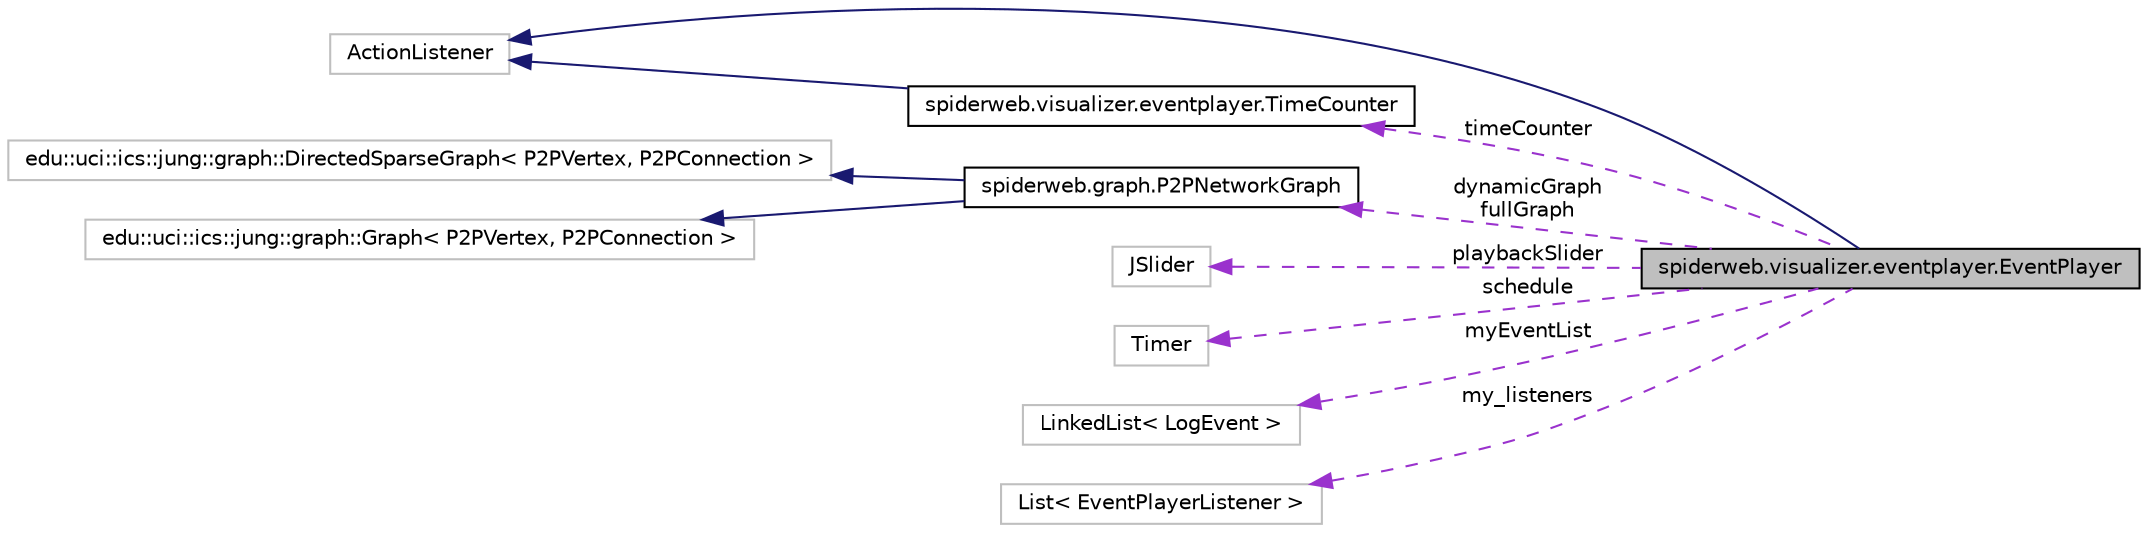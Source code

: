 digraph G
{
  edge [fontname="Helvetica",fontsize="10",labelfontname="Helvetica",labelfontsize="10"];
  node [fontname="Helvetica",fontsize="10",shape=record];
  rankdir=LR;
  Node1 [label="spiderweb.visualizer.eventplayer.EventPlayer",height=0.2,width=0.4,color="black", fillcolor="grey75", style="filled" fontcolor="black"];
  Node2 -> Node1 [dir=back,color="midnightblue",fontsize="10",style="solid",fontname="Helvetica"];
  Node2 [label="ActionListener",height=0.2,width=0.4,color="grey75", fillcolor="white", style="filled"];
  Node3 -> Node1 [dir=back,color="darkorchid3",fontsize="10",style="dashed",label="dynamicGraph\nfullGraph",fontname="Helvetica"];
  Node3 [label="spiderweb.graph.P2PNetworkGraph",height=0.2,width=0.4,color="black", fillcolor="white", style="filled",URL="$classspiderweb_1_1graph_1_1_p2_p_network_graph.html"];
  Node4 -> Node3 [dir=back,color="midnightblue",fontsize="10",style="solid",fontname="Helvetica"];
  Node4 [label="edu::uci::ics::jung::graph::DirectedSparseGraph\< P2PVertex, P2PConnection \>",height=0.2,width=0.4,color="grey75", fillcolor="white", style="filled"];
  Node5 -> Node3 [dir=back,color="midnightblue",fontsize="10",style="solid",fontname="Helvetica"];
  Node5 [label="edu::uci::ics::jung::graph::Graph\< P2PVertex, P2PConnection \>",height=0.2,width=0.4,color="grey75", fillcolor="white", style="filled"];
  Node6 -> Node1 [dir=back,color="darkorchid3",fontsize="10",style="dashed",label="timeCounter",fontname="Helvetica"];
  Node6 [label="spiderweb.visualizer.eventplayer.TimeCounter",height=0.2,width=0.4,color="black", fillcolor="white", style="filled",URL="$classspiderweb_1_1visualizer_1_1eventplayer_1_1_time_counter.html"];
  Node2 -> Node6 [dir=back,color="midnightblue",fontsize="10",style="solid",fontname="Helvetica"];
  Node7 -> Node1 [dir=back,color="darkorchid3",fontsize="10",style="dashed",label="playbackSlider",fontname="Helvetica"];
  Node7 [label="JSlider",height=0.2,width=0.4,color="grey75", fillcolor="white", style="filled"];
  Node8 -> Node1 [dir=back,color="darkorchid3",fontsize="10",style="dashed",label="schedule",fontname="Helvetica"];
  Node8 [label="Timer",height=0.2,width=0.4,color="grey75", fillcolor="white", style="filled"];
  Node9 -> Node1 [dir=back,color="darkorchid3",fontsize="10",style="dashed",label="myEventList",fontname="Helvetica"];
  Node9 [label="LinkedList\< LogEvent \>",height=0.2,width=0.4,color="grey75", fillcolor="white", style="filled"];
  Node10 -> Node1 [dir=back,color="darkorchid3",fontsize="10",style="dashed",label="my_listeners",fontname="Helvetica"];
  Node10 [label="List\< EventPlayerListener \>",height=0.2,width=0.4,color="grey75", fillcolor="white", style="filled"];
}
